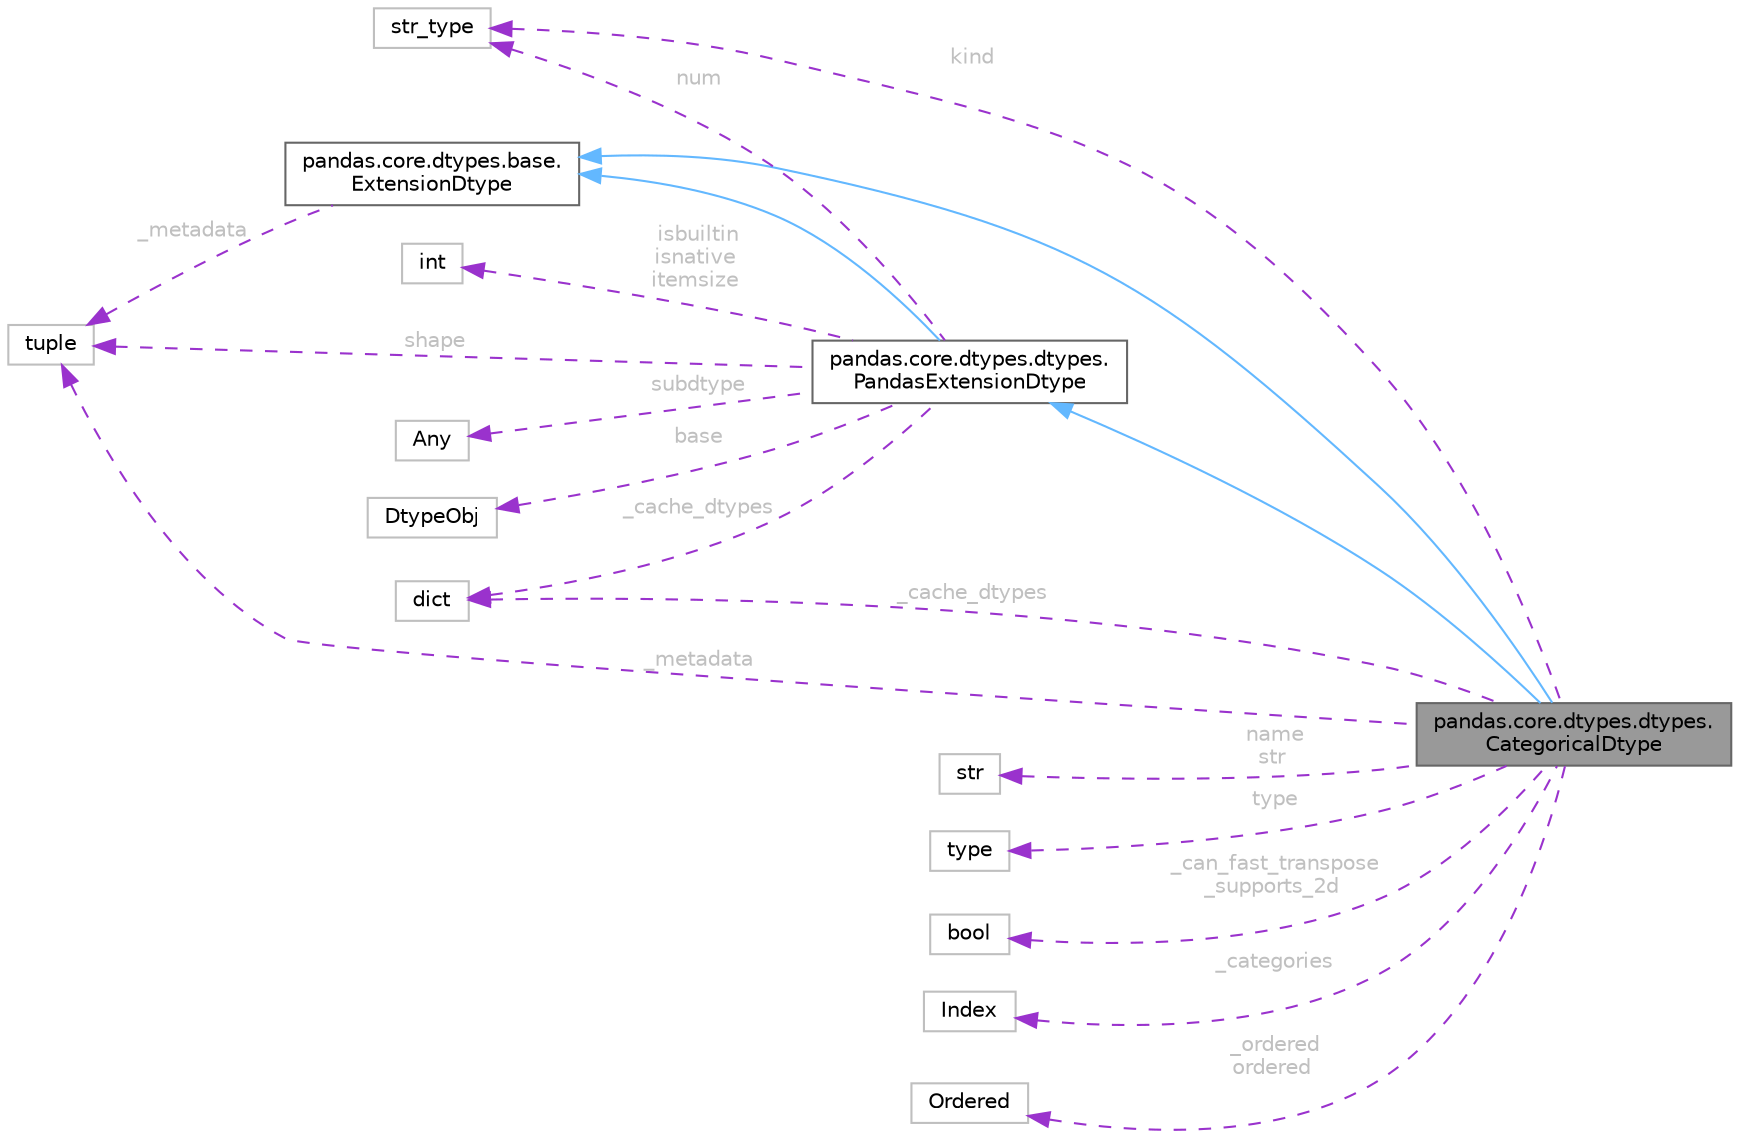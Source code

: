 digraph "pandas.core.dtypes.dtypes.CategoricalDtype"
{
 // LATEX_PDF_SIZE
  bgcolor="transparent";
  edge [fontname=Helvetica,fontsize=10,labelfontname=Helvetica,labelfontsize=10];
  node [fontname=Helvetica,fontsize=10,shape=box,height=0.2,width=0.4];
  rankdir="LR";
  Node1 [id="Node000001",label="pandas.core.dtypes.dtypes.\lCategoricalDtype",height=0.2,width=0.4,color="gray40", fillcolor="grey60", style="filled", fontcolor="black",tooltip=" "];
  Node2 -> Node1 [id="edge19_Node000001_Node000002",dir="back",color="steelblue1",style="solid",tooltip=" "];
  Node2 [id="Node000002",label="pandas.core.dtypes.dtypes.\lPandasExtensionDtype",height=0.2,width=0.4,color="gray40", fillcolor="white", style="filled",URL="$d0/d04/classpandas_1_1core_1_1dtypes_1_1dtypes_1_1PandasExtensionDtype.html",tooltip=" "];
  Node3 -> Node2 [id="edge20_Node000002_Node000003",dir="back",color="steelblue1",style="solid",tooltip=" "];
  Node3 [id="Node000003",label="pandas.core.dtypes.base.\lExtensionDtype",height=0.2,width=0.4,color="gray40", fillcolor="white", style="filled",URL="$d4/d64/classpandas_1_1core_1_1dtypes_1_1base_1_1ExtensionDtype.html",tooltip=" "];
  Node4 -> Node3 [id="edge21_Node000003_Node000004",dir="back",color="darkorchid3",style="dashed",tooltip=" ",label=" _metadata",fontcolor="grey" ];
  Node4 [id="Node000004",label="tuple",height=0.2,width=0.4,color="grey75", fillcolor="white", style="filled",tooltip=" "];
  Node5 -> Node2 [id="edge22_Node000002_Node000005",dir="back",color="darkorchid3",style="dashed",tooltip=" ",label=" subdtype",fontcolor="grey" ];
  Node5 [id="Node000005",label="Any",height=0.2,width=0.4,color="grey75", fillcolor="white", style="filled",tooltip=" "];
  Node6 -> Node2 [id="edge23_Node000002_Node000006",dir="back",color="darkorchid3",style="dashed",tooltip=" ",label=" num",fontcolor="grey" ];
  Node6 [id="Node000006",label="str_type",height=0.2,width=0.4,color="grey75", fillcolor="white", style="filled",tooltip=" "];
  Node4 -> Node2 [id="edge24_Node000002_Node000004",dir="back",color="darkorchid3",style="dashed",tooltip=" ",label=" shape",fontcolor="grey" ];
  Node7 -> Node2 [id="edge25_Node000002_Node000007",dir="back",color="darkorchid3",style="dashed",tooltip=" ",label=" isbuiltin\nisnative\nitemsize",fontcolor="grey" ];
  Node7 [id="Node000007",label="int",height=0.2,width=0.4,color="grey75", fillcolor="white", style="filled",tooltip=" "];
  Node8 -> Node2 [id="edge26_Node000002_Node000008",dir="back",color="darkorchid3",style="dashed",tooltip=" ",label=" base",fontcolor="grey" ];
  Node8 [id="Node000008",label="DtypeObj",height=0.2,width=0.4,color="grey75", fillcolor="white", style="filled",tooltip=" "];
  Node9 -> Node2 [id="edge27_Node000002_Node000009",dir="back",color="darkorchid3",style="dashed",tooltip=" ",label=" _cache_dtypes",fontcolor="grey" ];
  Node9 [id="Node000009",label="dict",height=0.2,width=0.4,color="grey75", fillcolor="white", style="filled",tooltip=" "];
  Node3 -> Node1 [id="edge28_Node000001_Node000003",dir="back",color="steelblue1",style="solid",tooltip=" "];
  Node10 -> Node1 [id="edge29_Node000001_Node000010",dir="back",color="darkorchid3",style="dashed",tooltip=" ",label=" name\nstr",fontcolor="grey" ];
  Node10 [id="Node000010",label="str",height=0.2,width=0.4,color="grey75", fillcolor="white", style="filled",tooltip=" "];
  Node11 -> Node1 [id="edge30_Node000001_Node000011",dir="back",color="darkorchid3",style="dashed",tooltip=" ",label=" type",fontcolor="grey" ];
  Node11 [id="Node000011",label="type",height=0.2,width=0.4,color="grey75", fillcolor="white", style="filled",tooltip=" "];
  Node6 -> Node1 [id="edge31_Node000001_Node000006",dir="back",color="darkorchid3",style="dashed",tooltip=" ",label=" kind",fontcolor="grey" ];
  Node4 -> Node1 [id="edge32_Node000001_Node000004",dir="back",color="darkorchid3",style="dashed",tooltip=" ",label=" _metadata",fontcolor="grey" ];
  Node9 -> Node1 [id="edge33_Node000001_Node000009",dir="back",color="darkorchid3",style="dashed",tooltip=" ",label=" _cache_dtypes",fontcolor="grey" ];
  Node12 -> Node1 [id="edge34_Node000001_Node000012",dir="back",color="darkorchid3",style="dashed",tooltip=" ",label=" _can_fast_transpose\n_supports_2d",fontcolor="grey" ];
  Node12 [id="Node000012",label="bool",height=0.2,width=0.4,color="grey75", fillcolor="white", style="filled",tooltip=" "];
  Node13 -> Node1 [id="edge35_Node000001_Node000013",dir="back",color="darkorchid3",style="dashed",tooltip=" ",label=" _categories",fontcolor="grey" ];
  Node13 [id="Node000013",label="Index",height=0.2,width=0.4,color="grey75", fillcolor="white", style="filled",tooltip=" "];
  Node14 -> Node1 [id="edge36_Node000001_Node000014",dir="back",color="darkorchid3",style="dashed",tooltip=" ",label=" _ordered\nordered",fontcolor="grey" ];
  Node14 [id="Node000014",label="Ordered",height=0.2,width=0.4,color="grey75", fillcolor="white", style="filled",tooltip=" "];
}
